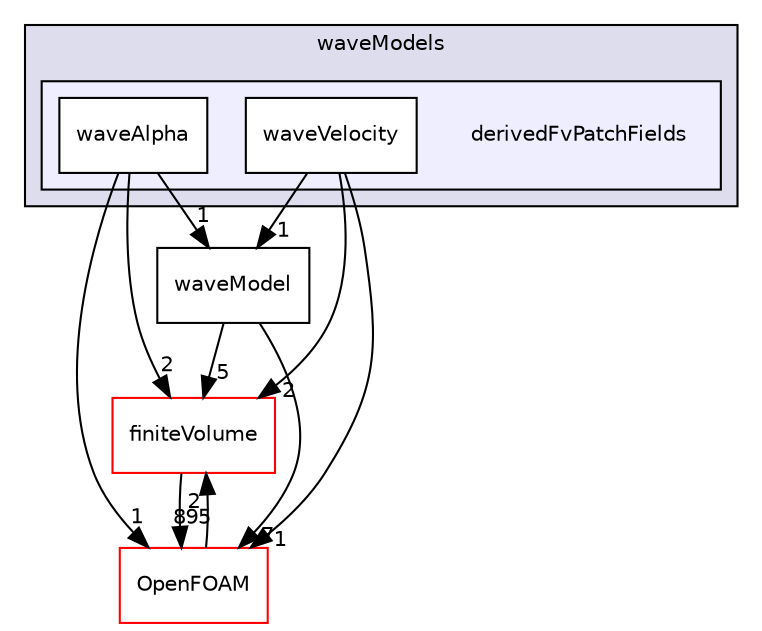 digraph "src/waveModels/derivedFvPatchFields" {
  bgcolor=transparent;
  compound=true
  node [ fontsize="10", fontname="Helvetica"];
  edge [ labelfontsize="10", labelfontname="Helvetica"];
  subgraph clusterdir_b9a696144f82eb1e2b4c5e6b7a09e316 {
    graph [ bgcolor="#ddddee", pencolor="black", label="waveModels" fontname="Helvetica", fontsize="10", URL="dir_b9a696144f82eb1e2b4c5e6b7a09e316.html"]
  subgraph clusterdir_bda3322035afb763d596c14c8a1c02e0 {
    graph [ bgcolor="#eeeeff", pencolor="black", label="" URL="dir_bda3322035afb763d596c14c8a1c02e0.html"];
    dir_bda3322035afb763d596c14c8a1c02e0 [shape=plaintext label="derivedFvPatchFields"];
    dir_d1e79b534266aeb74268a602ee18524b [shape=box label="waveAlpha" color="black" fillcolor="white" style="filled" URL="dir_d1e79b534266aeb74268a602ee18524b.html"];
    dir_661537b9f9ed81d6fabb2d08b67aeab7 [shape=box label="waveVelocity" color="black" fillcolor="white" style="filled" URL="dir_661537b9f9ed81d6fabb2d08b67aeab7.html"];
  }
  }
  dir_9bd15774b555cf7259a6fa18f99fe99b [shape=box label="finiteVolume" color="red" URL="dir_9bd15774b555cf7259a6fa18f99fe99b.html"];
  dir_c5473ff19b20e6ec4dfe5c310b3778a8 [shape=box label="OpenFOAM" color="red" URL="dir_c5473ff19b20e6ec4dfe5c310b3778a8.html"];
  dir_cee882d11d98834f07952dd5b2a801bf [shape=box label="waveModel" URL="dir_cee882d11d98834f07952dd5b2a801bf.html"];
  dir_9bd15774b555cf7259a6fa18f99fe99b->dir_c5473ff19b20e6ec4dfe5c310b3778a8 [headlabel="895", labeldistance=1.5 headhref="dir_000814_002151.html"];
  dir_661537b9f9ed81d6fabb2d08b67aeab7->dir_9bd15774b555cf7259a6fa18f99fe99b [headlabel="2", labeldistance=1.5 headhref="dir_004114_000814.html"];
  dir_661537b9f9ed81d6fabb2d08b67aeab7->dir_c5473ff19b20e6ec4dfe5c310b3778a8 [headlabel="1", labeldistance=1.5 headhref="dir_004114_002151.html"];
  dir_661537b9f9ed81d6fabb2d08b67aeab7->dir_cee882d11d98834f07952dd5b2a801bf [headlabel="1", labeldistance=1.5 headhref="dir_004114_004141.html"];
  dir_c5473ff19b20e6ec4dfe5c310b3778a8->dir_9bd15774b555cf7259a6fa18f99fe99b [headlabel="2", labeldistance=1.5 headhref="dir_002151_000814.html"];
  dir_cee882d11d98834f07952dd5b2a801bf->dir_9bd15774b555cf7259a6fa18f99fe99b [headlabel="5", labeldistance=1.5 headhref="dir_004141_000814.html"];
  dir_cee882d11d98834f07952dd5b2a801bf->dir_c5473ff19b20e6ec4dfe5c310b3778a8 [headlabel="7", labeldistance=1.5 headhref="dir_004141_002151.html"];
  dir_d1e79b534266aeb74268a602ee18524b->dir_9bd15774b555cf7259a6fa18f99fe99b [headlabel="2", labeldistance=1.5 headhref="dir_004113_000814.html"];
  dir_d1e79b534266aeb74268a602ee18524b->dir_c5473ff19b20e6ec4dfe5c310b3778a8 [headlabel="1", labeldistance=1.5 headhref="dir_004113_002151.html"];
  dir_d1e79b534266aeb74268a602ee18524b->dir_cee882d11d98834f07952dd5b2a801bf [headlabel="1", labeldistance=1.5 headhref="dir_004113_004141.html"];
}
